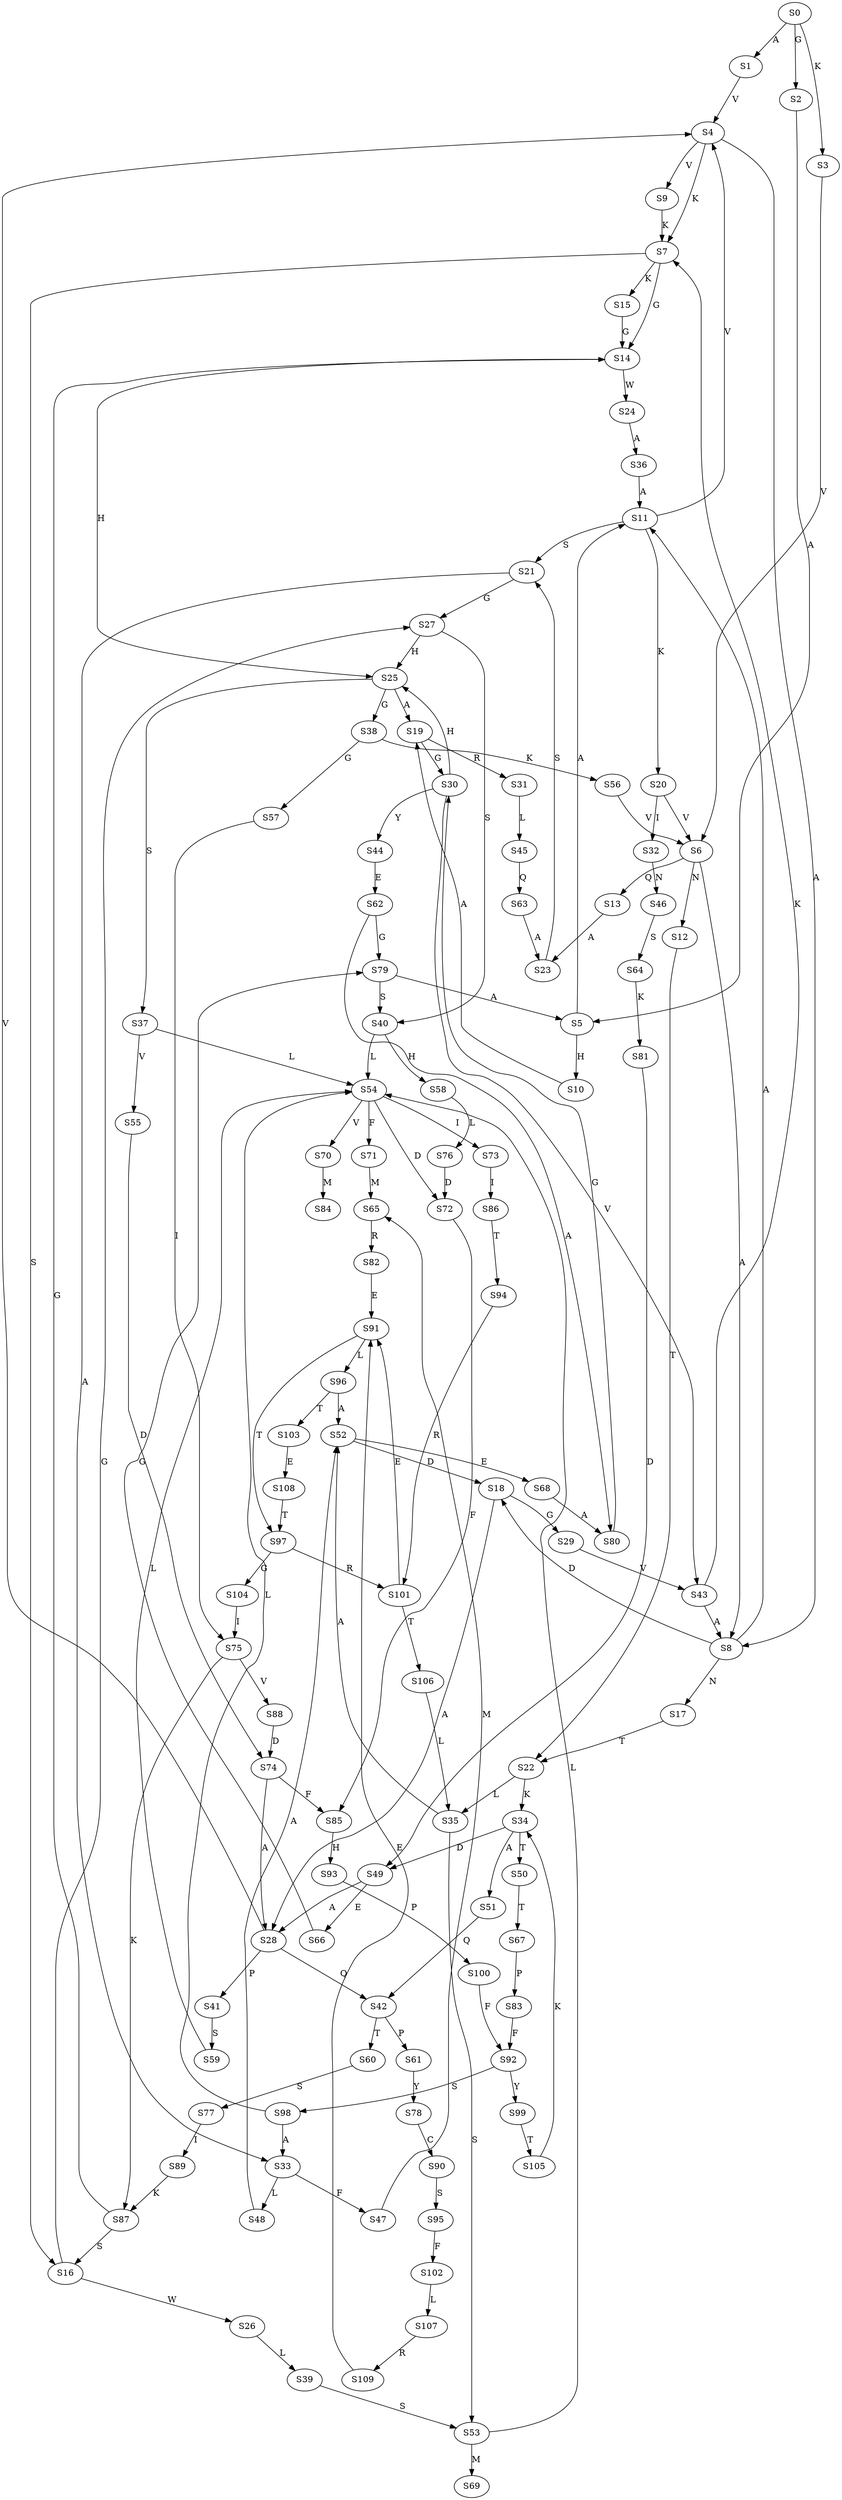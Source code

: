 strict digraph  {
	S0 -> S1 [ label = A ];
	S0 -> S2 [ label = G ];
	S0 -> S3 [ label = K ];
	S1 -> S4 [ label = V ];
	S2 -> S5 [ label = A ];
	S3 -> S6 [ label = V ];
	S4 -> S7 [ label = K ];
	S4 -> S8 [ label = A ];
	S4 -> S9 [ label = V ];
	S5 -> S10 [ label = H ];
	S5 -> S11 [ label = A ];
	S6 -> S12 [ label = N ];
	S6 -> S13 [ label = Q ];
	S6 -> S8 [ label = A ];
	S7 -> S14 [ label = G ];
	S7 -> S15 [ label = K ];
	S7 -> S16 [ label = S ];
	S8 -> S17 [ label = N ];
	S8 -> S11 [ label = A ];
	S8 -> S18 [ label = D ];
	S9 -> S7 [ label = K ];
	S10 -> S19 [ label = A ];
	S11 -> S20 [ label = K ];
	S11 -> S21 [ label = S ];
	S11 -> S4 [ label = V ];
	S12 -> S22 [ label = T ];
	S13 -> S23 [ label = A ];
	S14 -> S24 [ label = W ];
	S14 -> S25 [ label = H ];
	S15 -> S14 [ label = G ];
	S16 -> S26 [ label = W ];
	S16 -> S27 [ label = G ];
	S17 -> S22 [ label = T ];
	S18 -> S28 [ label = A ];
	S18 -> S29 [ label = G ];
	S19 -> S30 [ label = G ];
	S19 -> S31 [ label = R ];
	S20 -> S6 [ label = V ];
	S20 -> S32 [ label = I ];
	S21 -> S27 [ label = G ];
	S21 -> S33 [ label = A ];
	S22 -> S34 [ label = K ];
	S22 -> S35 [ label = L ];
	S23 -> S21 [ label = S ];
	S24 -> S36 [ label = A ];
	S25 -> S37 [ label = S ];
	S25 -> S38 [ label = G ];
	S25 -> S19 [ label = A ];
	S26 -> S39 [ label = L ];
	S27 -> S25 [ label = H ];
	S27 -> S40 [ label = S ];
	S28 -> S41 [ label = P ];
	S28 -> S4 [ label = V ];
	S28 -> S42 [ label = Q ];
	S29 -> S43 [ label = V ];
	S30 -> S43 [ label = V ];
	S30 -> S44 [ label = Y ];
	S30 -> S25 [ label = H ];
	S31 -> S45 [ label = L ];
	S32 -> S46 [ label = N ];
	S33 -> S47 [ label = F ];
	S33 -> S48 [ label = L ];
	S34 -> S49 [ label = D ];
	S34 -> S50 [ label = T ];
	S34 -> S51 [ label = A ];
	S35 -> S52 [ label = A ];
	S35 -> S53 [ label = S ];
	S36 -> S11 [ label = A ];
	S37 -> S54 [ label = L ];
	S37 -> S55 [ label = V ];
	S38 -> S56 [ label = K ];
	S38 -> S57 [ label = G ];
	S39 -> S53 [ label = S ];
	S40 -> S54 [ label = L ];
	S40 -> S58 [ label = H ];
	S41 -> S59 [ label = S ];
	S42 -> S60 [ label = T ];
	S42 -> S61 [ label = P ];
	S43 -> S7 [ label = K ];
	S43 -> S8 [ label = A ];
	S44 -> S62 [ label = E ];
	S45 -> S63 [ label = Q ];
	S46 -> S64 [ label = S ];
	S47 -> S65 [ label = M ];
	S48 -> S52 [ label = A ];
	S49 -> S28 [ label = A ];
	S49 -> S66 [ label = E ];
	S50 -> S67 [ label = T ];
	S51 -> S42 [ label = Q ];
	S52 -> S68 [ label = E ];
	S52 -> S18 [ label = D ];
	S53 -> S69 [ label = M ];
	S53 -> S54 [ label = L ];
	S54 -> S70 [ label = V ];
	S54 -> S71 [ label = F ];
	S54 -> S72 [ label = D ];
	S54 -> S73 [ label = I ];
	S55 -> S74 [ label = D ];
	S56 -> S6 [ label = V ];
	S57 -> S75 [ label = I ];
	S58 -> S76 [ label = L ];
	S59 -> S54 [ label = L ];
	S60 -> S77 [ label = S ];
	S61 -> S78 [ label = Y ];
	S62 -> S79 [ label = G ];
	S62 -> S80 [ label = A ];
	S63 -> S23 [ label = A ];
	S64 -> S81 [ label = K ];
	S65 -> S82 [ label = R ];
	S66 -> S79 [ label = G ];
	S67 -> S83 [ label = P ];
	S68 -> S80 [ label = A ];
	S70 -> S84 [ label = M ];
	S71 -> S65 [ label = M ];
	S72 -> S85 [ label = F ];
	S73 -> S86 [ label = I ];
	S74 -> S85 [ label = F ];
	S74 -> S28 [ label = A ];
	S75 -> S87 [ label = K ];
	S75 -> S88 [ label = V ];
	S76 -> S72 [ label = D ];
	S77 -> S89 [ label = I ];
	S78 -> S90 [ label = C ];
	S79 -> S5 [ label = A ];
	S79 -> S40 [ label = S ];
	S80 -> S30 [ label = G ];
	S81 -> S49 [ label = D ];
	S82 -> S91 [ label = E ];
	S83 -> S92 [ label = F ];
	S85 -> S93 [ label = H ];
	S86 -> S94 [ label = T ];
	S87 -> S14 [ label = G ];
	S87 -> S16 [ label = S ];
	S88 -> S74 [ label = D ];
	S89 -> S87 [ label = K ];
	S90 -> S95 [ label = S ];
	S91 -> S96 [ label = L ];
	S91 -> S97 [ label = T ];
	S92 -> S98 [ label = S ];
	S92 -> S99 [ label = Y ];
	S93 -> S100 [ label = P ];
	S94 -> S101 [ label = R ];
	S95 -> S102 [ label = F ];
	S96 -> S52 [ label = A ];
	S96 -> S103 [ label = T ];
	S97 -> S101 [ label = R ];
	S97 -> S104 [ label = G ];
	S98 -> S54 [ label = L ];
	S98 -> S33 [ label = A ];
	S99 -> S105 [ label = T ];
	S100 -> S92 [ label = F ];
	S101 -> S106 [ label = T ];
	S101 -> S91 [ label = E ];
	S102 -> S107 [ label = L ];
	S103 -> S108 [ label = E ];
	S104 -> S75 [ label = I ];
	S105 -> S34 [ label = K ];
	S106 -> S35 [ label = L ];
	S107 -> S109 [ label = R ];
	S108 -> S97 [ label = T ];
	S109 -> S91 [ label = E ];
}
